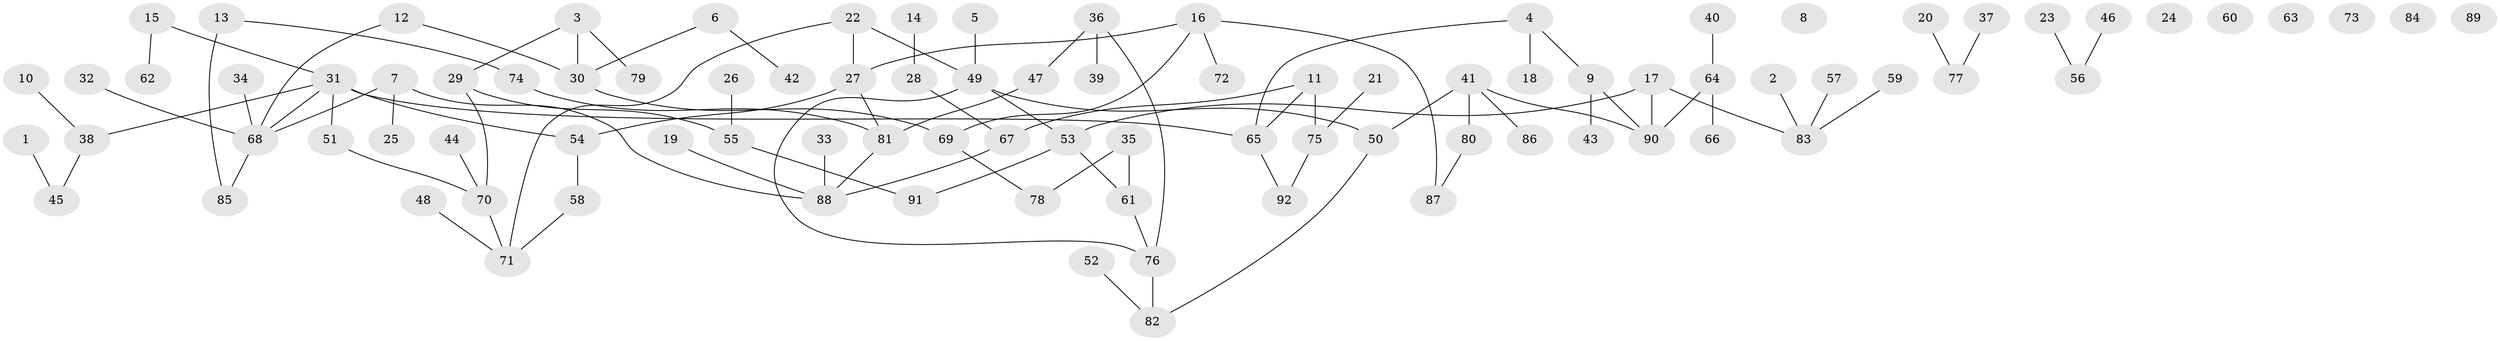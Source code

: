 // coarse degree distribution, {2: 0.288135593220339, 1: 0.288135593220339, 3: 0.2033898305084746, 4: 0.1694915254237288, 6: 0.03389830508474576, 5: 0.01694915254237288}
// Generated by graph-tools (version 1.1) at 2025/48/03/04/25 22:48:29]
// undirected, 92 vertices, 98 edges
graph export_dot {
  node [color=gray90,style=filled];
  1;
  2;
  3;
  4;
  5;
  6;
  7;
  8;
  9;
  10;
  11;
  12;
  13;
  14;
  15;
  16;
  17;
  18;
  19;
  20;
  21;
  22;
  23;
  24;
  25;
  26;
  27;
  28;
  29;
  30;
  31;
  32;
  33;
  34;
  35;
  36;
  37;
  38;
  39;
  40;
  41;
  42;
  43;
  44;
  45;
  46;
  47;
  48;
  49;
  50;
  51;
  52;
  53;
  54;
  55;
  56;
  57;
  58;
  59;
  60;
  61;
  62;
  63;
  64;
  65;
  66;
  67;
  68;
  69;
  70;
  71;
  72;
  73;
  74;
  75;
  76;
  77;
  78;
  79;
  80;
  81;
  82;
  83;
  84;
  85;
  86;
  87;
  88;
  89;
  90;
  91;
  92;
  1 -- 45;
  2 -- 83;
  3 -- 29;
  3 -- 30;
  3 -- 79;
  4 -- 9;
  4 -- 18;
  4 -- 65;
  5 -- 49;
  6 -- 30;
  6 -- 42;
  7 -- 25;
  7 -- 68;
  7 -- 88;
  9 -- 43;
  9 -- 90;
  10 -- 38;
  11 -- 65;
  11 -- 67;
  11 -- 75;
  12 -- 30;
  12 -- 68;
  13 -- 74;
  13 -- 85;
  14 -- 28;
  15 -- 31;
  15 -- 62;
  16 -- 27;
  16 -- 69;
  16 -- 72;
  16 -- 87;
  17 -- 53;
  17 -- 83;
  17 -- 90;
  19 -- 88;
  20 -- 77;
  21 -- 75;
  22 -- 27;
  22 -- 49;
  22 -- 71;
  23 -- 56;
  26 -- 55;
  27 -- 54;
  27 -- 81;
  28 -- 67;
  29 -- 55;
  29 -- 70;
  30 -- 69;
  31 -- 38;
  31 -- 51;
  31 -- 54;
  31 -- 65;
  31 -- 68;
  32 -- 68;
  33 -- 88;
  34 -- 68;
  35 -- 61;
  35 -- 78;
  36 -- 39;
  36 -- 47;
  36 -- 76;
  37 -- 77;
  38 -- 45;
  40 -- 64;
  41 -- 50;
  41 -- 80;
  41 -- 86;
  41 -- 90;
  44 -- 70;
  46 -- 56;
  47 -- 81;
  48 -- 71;
  49 -- 50;
  49 -- 53;
  49 -- 76;
  50 -- 82;
  51 -- 70;
  52 -- 82;
  53 -- 61;
  53 -- 91;
  54 -- 58;
  55 -- 91;
  57 -- 83;
  58 -- 71;
  59 -- 83;
  61 -- 76;
  64 -- 66;
  64 -- 90;
  65 -- 92;
  67 -- 88;
  68 -- 85;
  69 -- 78;
  70 -- 71;
  74 -- 81;
  75 -- 92;
  76 -- 82;
  80 -- 87;
  81 -- 88;
}
